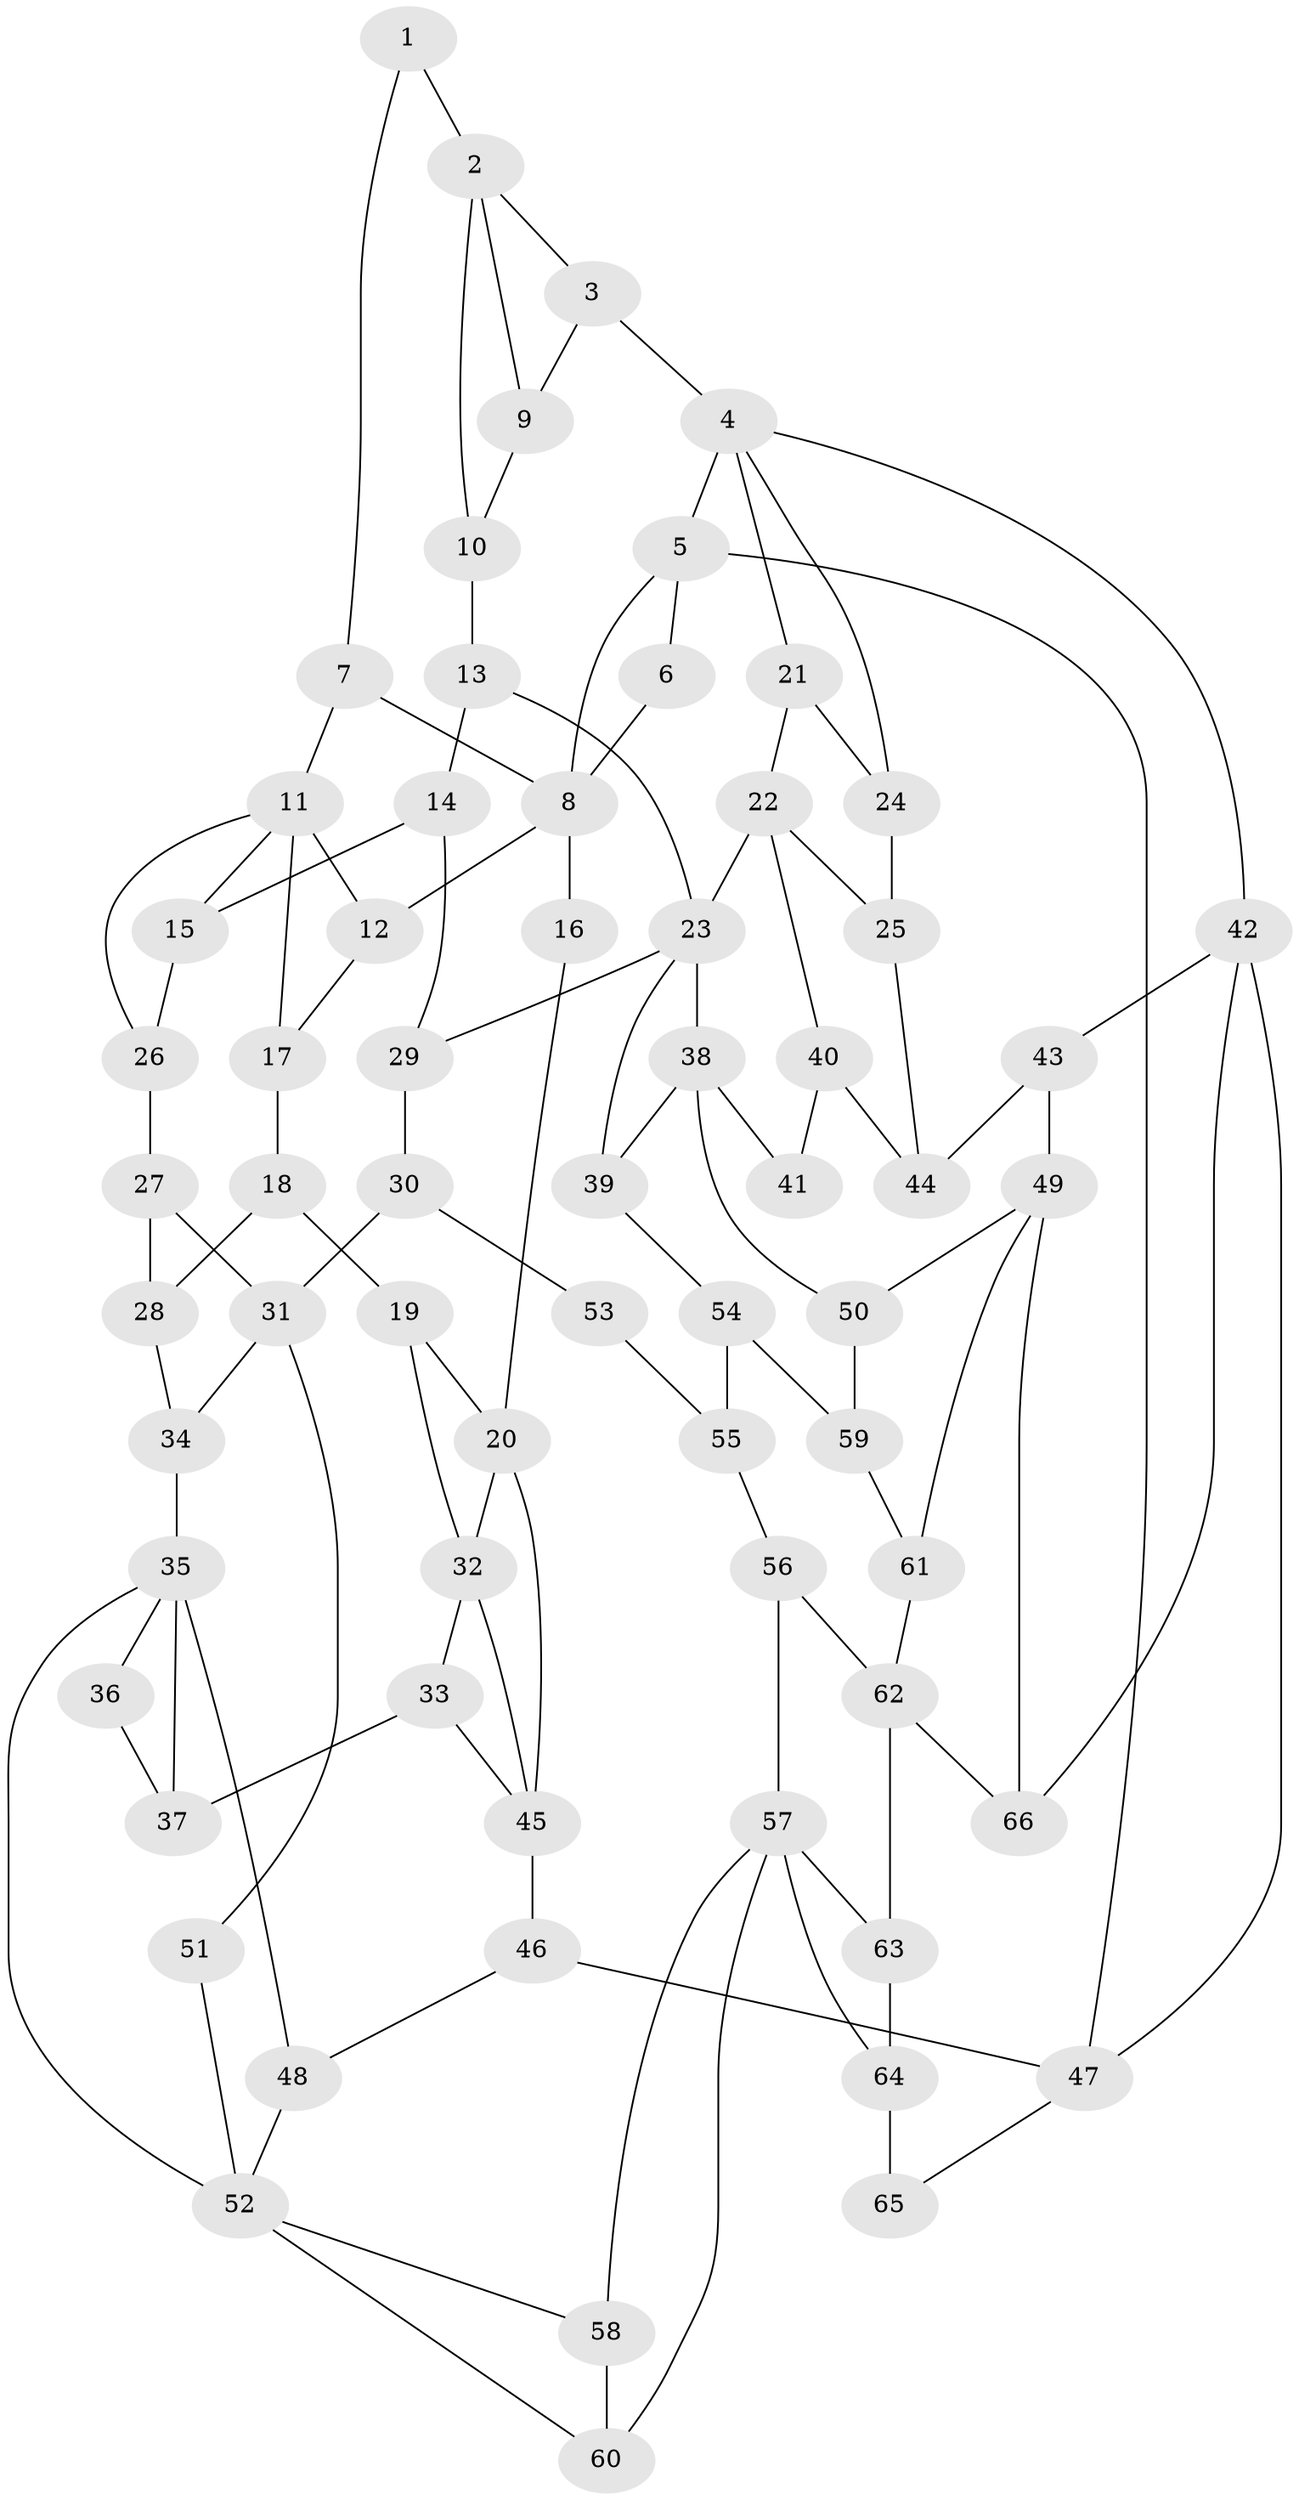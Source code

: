 // original degree distribution, {3: 0.015267175572519083, 4: 0.2595419847328244, 6: 0.2366412213740458, 5: 0.48854961832061067}
// Generated by graph-tools (version 1.1) at 2025/38/03/09/25 02:38:55]
// undirected, 66 vertices, 108 edges
graph export_dot {
graph [start="1"]
  node [color=gray90,style=filled];
  1;
  2;
  3;
  4;
  5;
  6;
  7;
  8;
  9;
  10;
  11;
  12;
  13;
  14;
  15;
  16;
  17;
  18;
  19;
  20;
  21;
  22;
  23;
  24;
  25;
  26;
  27;
  28;
  29;
  30;
  31;
  32;
  33;
  34;
  35;
  36;
  37;
  38;
  39;
  40;
  41;
  42;
  43;
  44;
  45;
  46;
  47;
  48;
  49;
  50;
  51;
  52;
  53;
  54;
  55;
  56;
  57;
  58;
  59;
  60;
  61;
  62;
  63;
  64;
  65;
  66;
  1 -- 2 [weight=2.0];
  1 -- 7 [weight=2.0];
  2 -- 3 [weight=1.0];
  2 -- 9 [weight=2.0];
  2 -- 10 [weight=1.0];
  3 -- 4 [weight=2.0];
  3 -- 9 [weight=3.0];
  4 -- 5 [weight=1.0];
  4 -- 21 [weight=1.0];
  4 -- 24 [weight=1.0];
  4 -- 42 [weight=1.0];
  5 -- 6 [weight=1.0];
  5 -- 8 [weight=1.0];
  5 -- 47 [weight=1.0];
  6 -- 8 [weight=1.0];
  7 -- 8 [weight=1.0];
  7 -- 11 [weight=2.0];
  8 -- 12 [weight=1.0];
  8 -- 16 [weight=2.0];
  9 -- 10 [weight=1.0];
  10 -- 13 [weight=1.0];
  11 -- 12 [weight=1.0];
  11 -- 15 [weight=1.0];
  11 -- 17 [weight=1.0];
  11 -- 26 [weight=1.0];
  12 -- 17 [weight=1.0];
  13 -- 14 [weight=1.0];
  13 -- 23 [weight=1.0];
  14 -- 15 [weight=1.0];
  14 -- 29 [weight=1.0];
  15 -- 26 [weight=1.0];
  16 -- 20 [weight=2.0];
  17 -- 18 [weight=1.0];
  18 -- 19 [weight=1.0];
  18 -- 28 [weight=1.0];
  19 -- 20 [weight=1.0];
  19 -- 32 [weight=1.0];
  20 -- 32 [weight=2.0];
  20 -- 45 [weight=1.0];
  21 -- 22 [weight=1.0];
  21 -- 24 [weight=1.0];
  22 -- 23 [weight=2.0];
  22 -- 25 [weight=1.0];
  22 -- 40 [weight=1.0];
  23 -- 29 [weight=1.0];
  23 -- 38 [weight=1.0];
  23 -- 39 [weight=1.0];
  24 -- 25 [weight=4.0];
  25 -- 44 [weight=1.0];
  26 -- 27 [weight=1.0];
  27 -- 28 [weight=1.0];
  27 -- 31 [weight=1.0];
  28 -- 34 [weight=1.0];
  29 -- 30 [weight=1.0];
  30 -- 31 [weight=2.0];
  30 -- 53 [weight=2.0];
  31 -- 34 [weight=1.0];
  31 -- 51 [weight=2.0];
  32 -- 33 [weight=2.0];
  32 -- 45 [weight=1.0];
  33 -- 37 [weight=2.0];
  33 -- 45 [weight=1.0];
  34 -- 35 [weight=1.0];
  35 -- 36 [weight=1.0];
  35 -- 37 [weight=1.0];
  35 -- 48 [weight=1.0];
  35 -- 52 [weight=1.0];
  36 -- 37 [weight=2.0];
  38 -- 39 [weight=1.0];
  38 -- 41 [weight=2.0];
  38 -- 50 [weight=2.0];
  39 -- 54 [weight=1.0];
  40 -- 41 [weight=1.0];
  40 -- 44 [weight=1.0];
  42 -- 43 [weight=1.0];
  42 -- 47 [weight=1.0];
  42 -- 66 [weight=1.0];
  43 -- 44 [weight=1.0];
  43 -- 49 [weight=1.0];
  45 -- 46 [weight=1.0];
  46 -- 47 [weight=1.0];
  46 -- 48 [weight=1.0];
  47 -- 65 [weight=1.0];
  48 -- 52 [weight=1.0];
  49 -- 50 [weight=2.0];
  49 -- 61 [weight=2.0];
  49 -- 66 [weight=1.0];
  50 -- 59 [weight=1.0];
  51 -- 52 [weight=2.0];
  52 -- 58 [weight=1.0];
  52 -- 60 [weight=1.0];
  53 -- 55 [weight=1.0];
  54 -- 55 [weight=1.0];
  54 -- 59 [weight=1.0];
  55 -- 56 [weight=1.0];
  56 -- 57 [weight=1.0];
  56 -- 62 [weight=1.0];
  57 -- 58 [weight=1.0];
  57 -- 60 [weight=1.0];
  57 -- 63 [weight=1.0];
  57 -- 64 [weight=1.0];
  58 -- 60 [weight=1.0];
  59 -- 61 [weight=1.0];
  61 -- 62 [weight=1.0];
  62 -- 63 [weight=2.0];
  62 -- 66 [weight=1.0];
  63 -- 64 [weight=3.0];
  64 -- 65 [weight=2.0];
}
